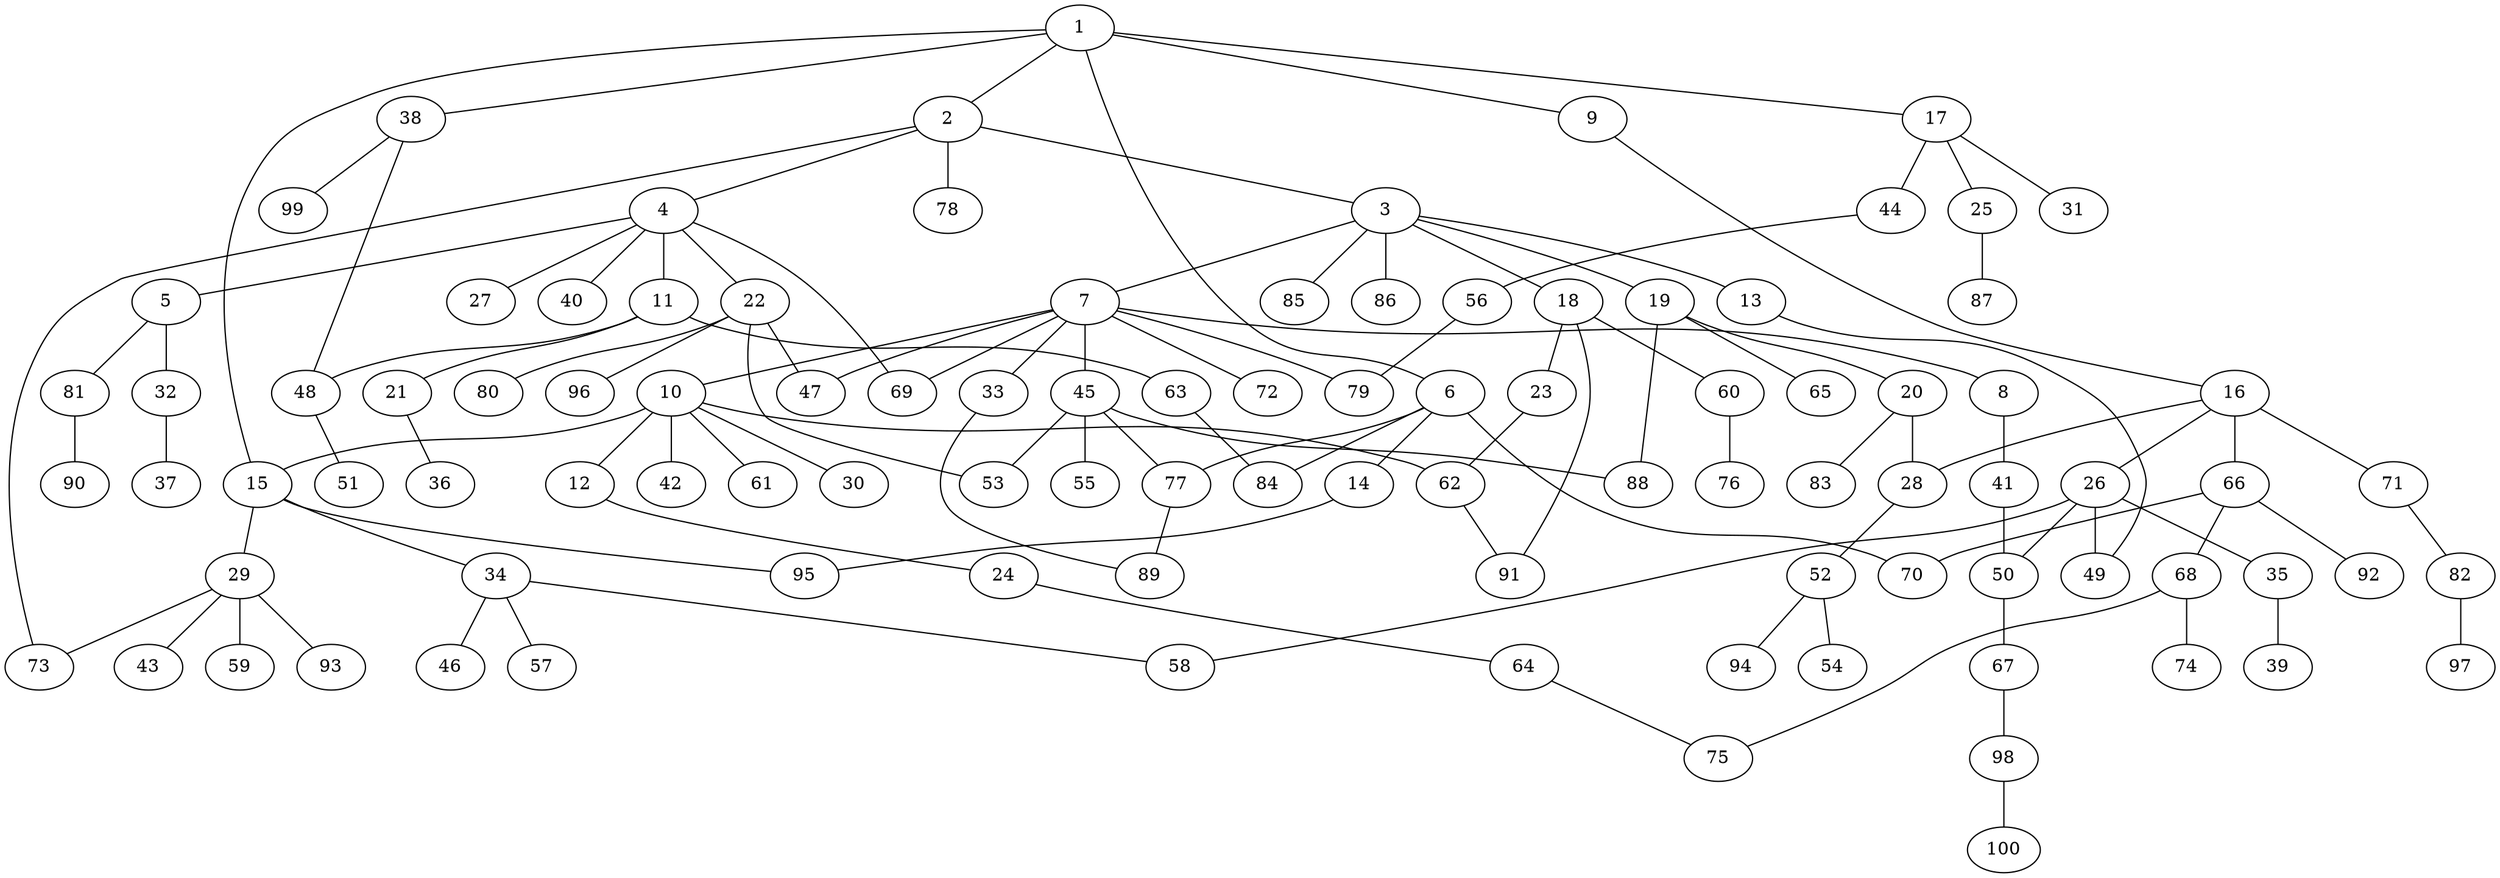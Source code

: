 graph graphname {1--2
1--6
1--9
1--15
1--17
1--38
2--3
2--4
2--73
2--78
3--7
3--13
3--18
3--19
3--85
3--86
4--5
4--11
4--22
4--27
4--40
4--69
5--32
5--81
6--14
6--70
6--77
6--84
7--8
7--10
7--33
7--45
7--47
7--69
7--72
7--79
8--41
9--16
10--12
10--15
10--30
10--42
10--61
10--62
11--21
11--48
11--63
12--24
13--49
14--95
15--29
15--34
15--95
16--26
16--28
16--66
16--71
17--25
17--31
17--44
18--23
18--60
18--91
19--20
19--65
19--88
20--28
20--83
21--36
22--47
22--53
22--80
22--96
23--62
24--64
25--87
26--35
26--49
26--50
26--58
28--52
29--43
29--59
29--73
29--93
32--37
33--89
34--46
34--57
34--58
35--39
38--48
38--99
41--50
44--56
45--53
45--55
45--77
45--88
48--51
50--67
52--54
52--94
56--79
60--76
62--91
63--84
64--75
66--68
66--70
66--92
67--98
68--74
68--75
71--82
77--89
81--90
82--97
98--100
}